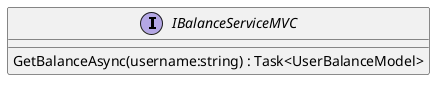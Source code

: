 @startuml
interface IBalanceServiceMVC {
    GetBalanceAsync(username:string) : Task<UserBalanceModel>
}
@enduml

